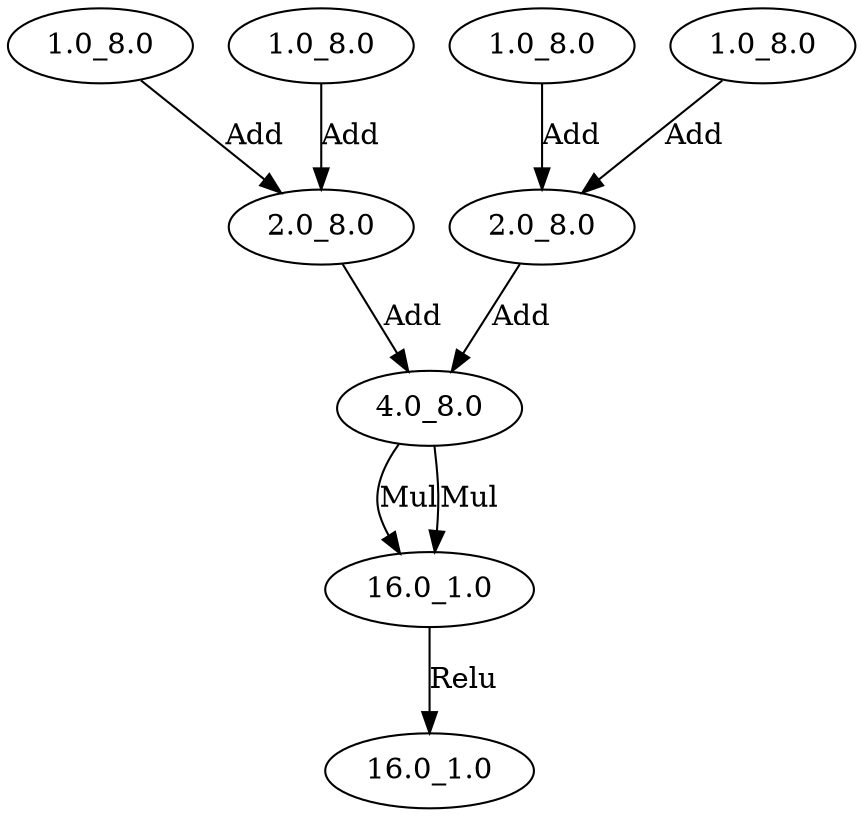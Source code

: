 digraph{
N0[label="2.0_8.0"]
N1[label="2.0_8.0"]
N2[label="4.0_8.0"]
N3[label="16.0_1.0"]
N4[label="16.0_1.0"]
N5[label="1.0_8.0"]
N6[label="1.0_8.0"]
N7[label="1.0_8.0"]
N8[label="1.0_8.0"]
N5->N0[label="Add"]
N6->N0[label="Add"]
N7->N1[label="Add"]
N8->N1[label="Add"]
N0->N2[label="Add"]
N1->N2[label="Add"]
N2->N3[label="Mul"]
N2->N3[label="Mul"]
N3->N4[label="Relu"]
}
